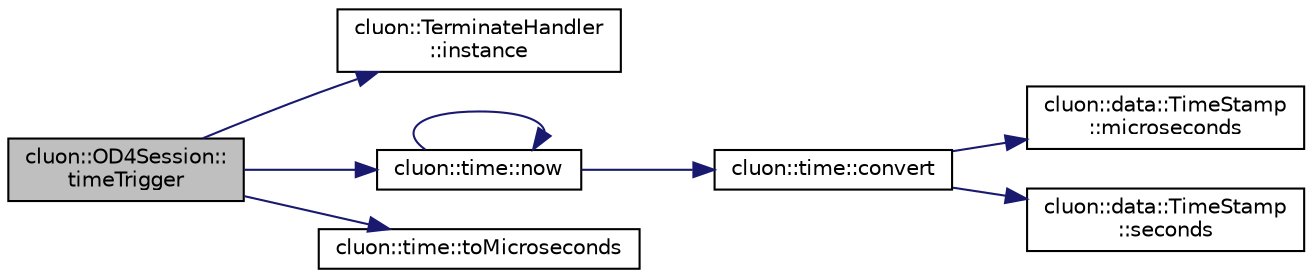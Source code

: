 digraph "cluon::OD4Session::timeTrigger"
{
 // LATEX_PDF_SIZE
  edge [fontname="Helvetica",fontsize="10",labelfontname="Helvetica",labelfontsize="10"];
  node [fontname="Helvetica",fontsize="10",shape=record];
  rankdir="LR";
  Node1 [label="cluon::OD4Session::\ltimeTrigger",height=0.2,width=0.4,color="black", fillcolor="grey75", style="filled", fontcolor="black",tooltip=" "];
  Node1 -> Node2 [color="midnightblue",fontsize="10",style="solid",fontname="Helvetica"];
  Node2 [label="cluon::TerminateHandler\l::instance",height=0.2,width=0.4,color="black", fillcolor="white", style="filled",URL="$classcluon_1_1TerminateHandler.html#a14570735df2bf9965520a022879b2a56",tooltip=" "];
  Node1 -> Node3 [color="midnightblue",fontsize="10",style="solid",fontname="Helvetica"];
  Node3 [label="cluon::time::now",height=0.2,width=0.4,color="black", fillcolor="white", style="filled",URL="$namespacecluon_1_1time.html#a4265a23bd4bd2b5ed37abff8dffddd25",tooltip=" "];
  Node3 -> Node4 [color="midnightblue",fontsize="10",style="solid",fontname="Helvetica"];
  Node4 [label="cluon::time::convert",height=0.2,width=0.4,color="black", fillcolor="white", style="filled",URL="$namespacecluon_1_1time.html#ae2df73301f037b992abdb8b66c5e35b3",tooltip=" "];
  Node4 -> Node5 [color="midnightblue",fontsize="10",style="solid",fontname="Helvetica"];
  Node5 [label="cluon::data::TimeStamp\l::microseconds",height=0.2,width=0.4,color="black", fillcolor="white", style="filled",URL="$classcluon_1_1data_1_1TimeStamp.html#a6330ea6b06cdce2b2a30098f3ec87a9a",tooltip=" "];
  Node4 -> Node6 [color="midnightblue",fontsize="10",style="solid",fontname="Helvetica"];
  Node6 [label="cluon::data::TimeStamp\l::seconds",height=0.2,width=0.4,color="black", fillcolor="white", style="filled",URL="$classcluon_1_1data_1_1TimeStamp.html#ac8c0f1d9f06177d7dd8568261fe14dac",tooltip=" "];
  Node3 -> Node3 [color="midnightblue",fontsize="10",style="solid",fontname="Helvetica"];
  Node1 -> Node7 [color="midnightblue",fontsize="10",style="solid",fontname="Helvetica"];
  Node7 [label="cluon::time::toMicroseconds",height=0.2,width=0.4,color="black", fillcolor="white", style="filled",URL="$namespacecluon_1_1time.html#ad7e0afa86b32cbb3e78b392664d0793a",tooltip=" "];
}
